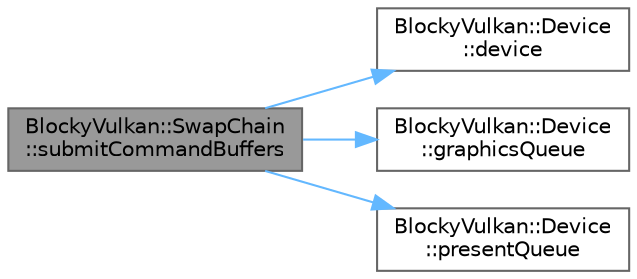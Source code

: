 digraph "BlockyVulkan::SwapChain::submitCommandBuffers"
{
 // LATEX_PDF_SIZE
  bgcolor="transparent";
  edge [fontname=Helvetica,fontsize=10,labelfontname=Helvetica,labelfontsize=10];
  node [fontname=Helvetica,fontsize=10,shape=box,height=0.2,width=0.4];
  rankdir="LR";
  Node1 [id="Node000001",label="BlockyVulkan::SwapChain\l::submitCommandBuffers",height=0.2,width=0.4,color="gray40", fillcolor="grey60", style="filled", fontcolor="black",tooltip=" "];
  Node1 -> Node2 [id="edge1_Node000001_Node000002",color="steelblue1",style="solid",tooltip=" "];
  Node2 [id="Node000002",label="BlockyVulkan::Device\l::device",height=0.2,width=0.4,color="grey40", fillcolor="white", style="filled",URL="$class_blocky_vulkan_1_1_device.html#abd0f1af74c6907d4354112e1291db9aa",tooltip=" "];
  Node1 -> Node3 [id="edge2_Node000001_Node000003",color="steelblue1",style="solid",tooltip=" "];
  Node3 [id="Node000003",label="BlockyVulkan::Device\l::graphicsQueue",height=0.2,width=0.4,color="grey40", fillcolor="white", style="filled",URL="$class_blocky_vulkan_1_1_device.html#a4a40e0cccdd4c1b3dd840fe8e2a1b9c9",tooltip=" "];
  Node1 -> Node4 [id="edge3_Node000001_Node000004",color="steelblue1",style="solid",tooltip=" "];
  Node4 [id="Node000004",label="BlockyVulkan::Device\l::presentQueue",height=0.2,width=0.4,color="grey40", fillcolor="white", style="filled",URL="$class_blocky_vulkan_1_1_device.html#a522545cf12e6a3e11522c60d751d6833",tooltip=" "];
}
